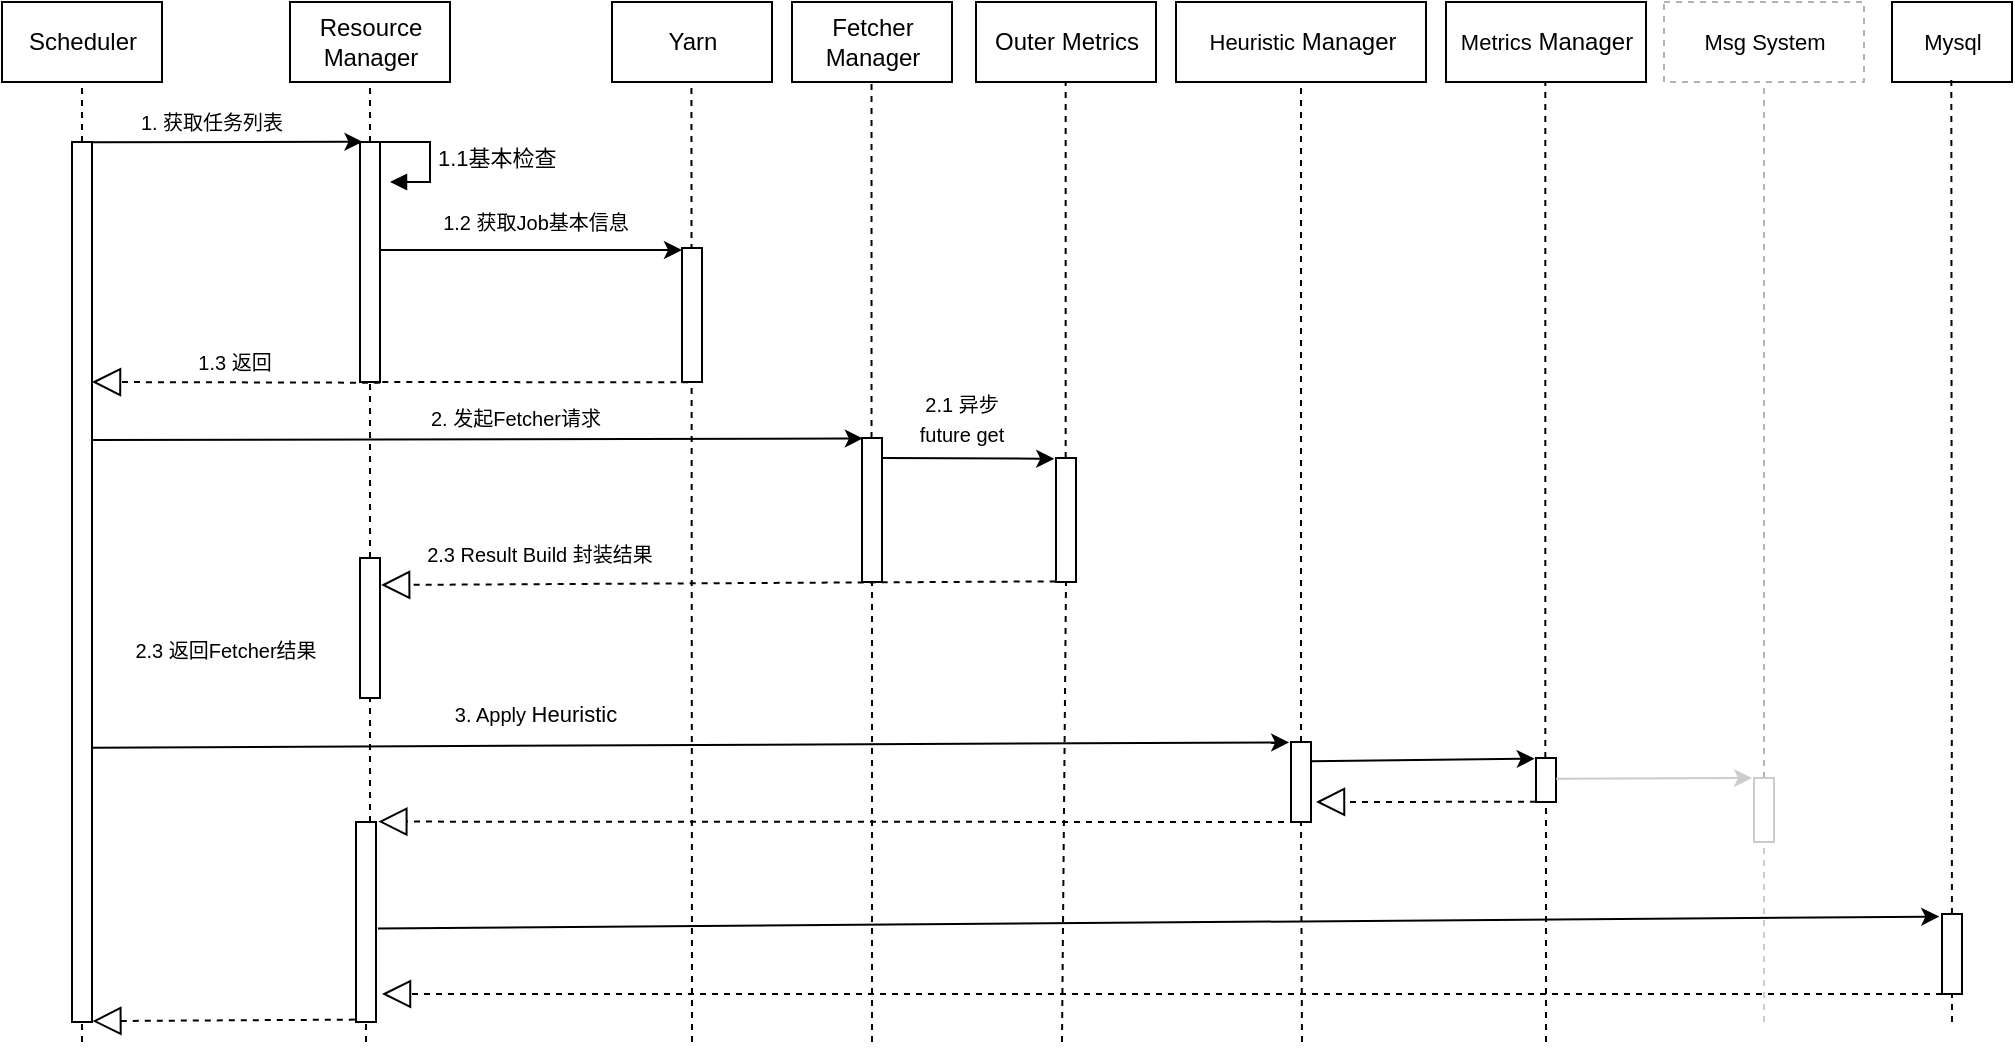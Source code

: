 <mxfile version="13.6.6" type="github">
  <diagram id="5aAfgGovn8YOcxr-3ory" name="Page-1">
    <mxGraphModel dx="1188" dy="643" grid="1" gridSize="10" guides="1" tooltips="1" connect="1" arrows="1" fold="1" page="1" pageScale="1" pageWidth="1200" pageHeight="1920" math="0" shadow="0">
      <root>
        <mxCell id="0" />
        <mxCell id="1" parent="0" />
        <mxCell id="QjIzyJawKiu5ySrEtMav-4" value="Scheduler" style="html=1;" vertex="1" parent="1">
          <mxGeometry x="110" y="90" width="80" height="40" as="geometry" />
        </mxCell>
        <mxCell id="QjIzyJawKiu5ySrEtMav-8" value="" style="endArrow=none;dashed=1;html=1;entryX=0.5;entryY=1;entryDx=0;entryDy=0;" edge="1" parent="1" target="QjIzyJawKiu5ySrEtMav-4">
          <mxGeometry width="50" height="50" relative="1" as="geometry">
            <mxPoint x="150" y="610" as="sourcePoint" />
            <mxPoint x="315" y="180" as="targetPoint" />
          </mxGeometry>
        </mxCell>
        <mxCell id="QjIzyJawKiu5ySrEtMav-3" value="" style="html=1;points=[];perimeter=orthogonalPerimeter;" vertex="1" parent="1">
          <mxGeometry x="145" y="160" width="10" height="440" as="geometry" />
        </mxCell>
        <mxCell id="QjIzyJawKiu5ySrEtMav-9" value="Resource&lt;br&gt;Manager" style="html=1;" vertex="1" parent="1">
          <mxGeometry x="254" y="90" width="80" height="40" as="geometry" />
        </mxCell>
        <mxCell id="QjIzyJawKiu5ySrEtMav-10" value="" style="endArrow=none;dashed=1;html=1;entryX=0.5;entryY=1;entryDx=0;entryDy=0;" edge="1" parent="1" source="QjIzyJawKiu5ySrEtMav-11" target="QjIzyJawKiu5ySrEtMav-9">
          <mxGeometry width="50" height="50" relative="1" as="geometry">
            <mxPoint x="294" y="420" as="sourcePoint" />
            <mxPoint x="314" y="140" as="targetPoint" />
          </mxGeometry>
        </mxCell>
        <mxCell id="QjIzyJawKiu5ySrEtMav-11" value="" style="html=1;points=[];perimeter=orthogonalPerimeter;" vertex="1" parent="1">
          <mxGeometry x="289" y="160" width="10" height="120" as="geometry" />
        </mxCell>
        <mxCell id="QjIzyJawKiu5ySrEtMav-12" value="" style="endArrow=none;dashed=1;html=1;entryX=0.5;entryY=1;entryDx=0;entryDy=0;" edge="1" parent="1" source="QjIzyJawKiu5ySrEtMav-56" target="QjIzyJawKiu5ySrEtMav-11">
          <mxGeometry width="50" height="50" relative="1" as="geometry">
            <mxPoint x="294" y="420.0" as="sourcePoint" />
            <mxPoint x="294" y="130" as="targetPoint" />
          </mxGeometry>
        </mxCell>
        <mxCell id="QjIzyJawKiu5ySrEtMav-15" value="" style="endArrow=classic;html=1;exitX=1.001;exitY=0.001;exitDx=0;exitDy=0;exitPerimeter=0;entryX=0.123;entryY=-0.001;entryDx=0;entryDy=0;entryPerimeter=0;" edge="1" parent="1" target="QjIzyJawKiu5ySrEtMav-11">
          <mxGeometry width="50" height="50" relative="1" as="geometry">
            <mxPoint x="155.01" y="160.08" as="sourcePoint" />
            <mxPoint x="279.44" y="160.08" as="targetPoint" />
          </mxGeometry>
        </mxCell>
        <mxCell id="QjIzyJawKiu5ySrEtMav-16" value="&lt;font style=&quot;font-size: 10px&quot;&gt;1. 获取任务列表&lt;/font&gt;" style="text;html=1;strokeColor=none;fillColor=none;align=center;verticalAlign=middle;whiteSpace=wrap;rounded=0;" vertex="1" parent="1">
          <mxGeometry x="160" y="140" width="110" height="20" as="geometry" />
        </mxCell>
        <mxCell id="QjIzyJawKiu5ySrEtMav-20" value="1.1基本检查&amp;nbsp;" style="edgeStyle=orthogonalEdgeStyle;html=1;align=left;spacingLeft=2;endArrow=block;rounded=0;entryX=1;entryY=0;" edge="1" parent="1">
          <mxGeometry relative="1" as="geometry">
            <mxPoint x="299" y="160" as="sourcePoint" />
            <Array as="points">
              <mxPoint x="324" y="160" />
            </Array>
            <mxPoint x="304" y="180" as="targetPoint" />
          </mxGeometry>
        </mxCell>
        <mxCell id="QjIzyJawKiu5ySrEtMav-21" value="Fetcher&lt;br&gt;Manager" style="html=1;" vertex="1" parent="1">
          <mxGeometry x="505" y="90" width="80" height="40" as="geometry" />
        </mxCell>
        <mxCell id="QjIzyJawKiu5ySrEtMav-22" value="Outer Metrics" style="html=1;" vertex="1" parent="1">
          <mxGeometry x="597" y="90" width="90" height="40" as="geometry" />
        </mxCell>
        <mxCell id="QjIzyJawKiu5ySrEtMav-24" value="Yarn" style="html=1;" vertex="1" parent="1">
          <mxGeometry x="415" y="90" width="80" height="40" as="geometry" />
        </mxCell>
        <mxCell id="QjIzyJawKiu5ySrEtMav-25" value="" style="endArrow=none;dashed=1;html=1;entryX=0.5;entryY=1;entryDx=0;entryDy=0;" edge="1" parent="1">
          <mxGeometry width="50" height="50" relative="1" as="geometry">
            <mxPoint x="455" y="610" as="sourcePoint" />
            <mxPoint x="454.71" y="130" as="targetPoint" />
          </mxGeometry>
        </mxCell>
        <mxCell id="QjIzyJawKiu5ySrEtMav-26" value="" style="html=1;points=[];perimeter=orthogonalPerimeter;" vertex="1" parent="1">
          <mxGeometry x="450" y="213" width="10" height="67" as="geometry" />
        </mxCell>
        <mxCell id="QjIzyJawKiu5ySrEtMav-27" value="" style="endArrow=classic;html=1;exitX=0.986;exitY=0.488;exitDx=0;exitDy=0;exitPerimeter=0;" edge="1" parent="1" target="QjIzyJawKiu5ySrEtMav-26">
          <mxGeometry width="50" height="50" relative="1" as="geometry">
            <mxPoint x="298.86" y="214.04" as="sourcePoint" />
            <mxPoint x="440.22" y="275.0" as="targetPoint" />
          </mxGeometry>
        </mxCell>
        <mxCell id="QjIzyJawKiu5ySrEtMav-28" value="&lt;font style=&quot;font-size: 10px&quot;&gt;1.2 获取Job基本信息&lt;/font&gt;" style="text;html=1;strokeColor=none;fillColor=none;align=center;verticalAlign=middle;whiteSpace=wrap;rounded=0;" vertex="1" parent="1">
          <mxGeometry x="312" y="190" width="130" height="20" as="geometry" />
        </mxCell>
        <mxCell id="QjIzyJawKiu5ySrEtMav-30" value="&lt;font style=&quot;font-size: 10px&quot;&gt;1.3 返回&lt;/font&gt;" style="text;html=1;strokeColor=none;fillColor=none;align=center;verticalAlign=middle;whiteSpace=wrap;rounded=0;" vertex="1" parent="1">
          <mxGeometry x="195" y="260" width="63" height="20" as="geometry" />
        </mxCell>
        <mxCell id="QjIzyJawKiu5ySrEtMav-31" value="" style="endArrow=block;dashed=1;endFill=0;endSize=12;html=1;exitX=0.1;exitY=1;exitDx=0;exitDy=0;exitPerimeter=0;" edge="1" parent="1">
          <mxGeometry width="160" relative="1" as="geometry">
            <mxPoint x="299" y="280.36" as="sourcePoint" />
            <mxPoint x="155" y="280" as="targetPoint" />
          </mxGeometry>
        </mxCell>
        <mxCell id="QjIzyJawKiu5ySrEtMav-32" value="" style="endArrow=classic;html=1;exitX=1.014;exitY=0.895;exitDx=0;exitDy=0;exitPerimeter=0;entryX=0.044;entryY=0.003;entryDx=0;entryDy=0;entryPerimeter=0;" edge="1" parent="1" target="QjIzyJawKiu5ySrEtMav-34">
          <mxGeometry width="50" height="50" relative="1" as="geometry">
            <mxPoint x="155.14" y="309.05" as="sourcePoint" />
            <mxPoint x="585" y="309" as="targetPoint" />
          </mxGeometry>
        </mxCell>
        <mxCell id="QjIzyJawKiu5ySrEtMav-33" value="" style="endArrow=none;dashed=1;html=1;entryX=0.5;entryY=1;entryDx=0;entryDy=0;" edge="1" parent="1" source="QjIzyJawKiu5ySrEtMav-34">
          <mxGeometry width="50" height="50" relative="1" as="geometry">
            <mxPoint x="545.05" y="420" as="sourcePoint" />
            <mxPoint x="544.76" y="130" as="targetPoint" />
          </mxGeometry>
        </mxCell>
        <mxCell id="QjIzyJawKiu5ySrEtMav-34" value="" style="html=1;points=[];perimeter=orthogonalPerimeter;" vertex="1" parent="1">
          <mxGeometry x="540" y="308" width="10" height="72" as="geometry" />
        </mxCell>
        <mxCell id="QjIzyJawKiu5ySrEtMav-35" value="" style="endArrow=none;dashed=1;html=1;entryX=0.5;entryY=1;entryDx=0;entryDy=0;" edge="1" parent="1" target="QjIzyJawKiu5ySrEtMav-34">
          <mxGeometry width="50" height="50" relative="1" as="geometry">
            <mxPoint x="545" y="610" as="sourcePoint" />
            <mxPoint x="544.76" y="130" as="targetPoint" />
          </mxGeometry>
        </mxCell>
        <mxCell id="QjIzyJawKiu5ySrEtMav-36" value="" style="endArrow=none;dashed=1;html=1;exitX=0.314;exitY=1.002;exitDx=0;exitDy=0;exitPerimeter=0;" edge="1" parent="1" source="QjIzyJawKiu5ySrEtMav-26">
          <mxGeometry width="50" height="50" relative="1" as="geometry">
            <mxPoint x="465" y="430" as="sourcePoint" />
            <mxPoint x="295" y="280" as="targetPoint" />
          </mxGeometry>
        </mxCell>
        <mxCell id="QjIzyJawKiu5ySrEtMav-37" value="&lt;font style=&quot;font-size: 10px&quot;&gt;2. 发起Fetcher请求&lt;/font&gt;" style="text;html=1;strokeColor=none;fillColor=none;align=center;verticalAlign=middle;whiteSpace=wrap;rounded=0;" vertex="1" parent="1">
          <mxGeometry x="312" y="288" width="110" height="20" as="geometry" />
        </mxCell>
        <mxCell id="QjIzyJawKiu5ySrEtMav-39" value="" style="endArrow=none;dashed=1;html=1;entryX=0.5;entryY=1;entryDx=0;entryDy=0;" edge="1" parent="1" source="QjIzyJawKiu5ySrEtMav-42">
          <mxGeometry width="50" height="50" relative="1" as="geometry">
            <mxPoint x="642" y="420" as="sourcePoint" />
            <mxPoint x="641.83" y="130" as="targetPoint" />
          </mxGeometry>
        </mxCell>
        <mxCell id="QjIzyJawKiu5ySrEtMav-42" value="" style="html=1;points=[];perimeter=orthogonalPerimeter;" vertex="1" parent="1">
          <mxGeometry x="637" y="318" width="10" height="62" as="geometry" />
        </mxCell>
        <mxCell id="QjIzyJawKiu5ySrEtMav-43" value="" style="endArrow=none;dashed=1;html=1;entryX=0.5;entryY=1;entryDx=0;entryDy=0;" edge="1" parent="1" target="QjIzyJawKiu5ySrEtMav-42">
          <mxGeometry width="50" height="50" relative="1" as="geometry">
            <mxPoint x="640" y="610" as="sourcePoint" />
            <mxPoint x="641.83" y="130" as="targetPoint" />
          </mxGeometry>
        </mxCell>
        <mxCell id="QjIzyJawKiu5ySrEtMav-48" value="" style="endArrow=classic;html=1;entryX=-0.088;entryY=0.006;entryDx=0;entryDy=0;entryPerimeter=0;" edge="1" parent="1" target="QjIzyJawKiu5ySrEtMav-42">
          <mxGeometry width="50" height="50" relative="1" as="geometry">
            <mxPoint x="550" y="318" as="sourcePoint" />
            <mxPoint x="624" y="319" as="targetPoint" />
          </mxGeometry>
        </mxCell>
        <mxCell id="QjIzyJawKiu5ySrEtMav-51" value="" style="endArrow=block;dashed=1;endFill=0;endSize=12;html=1;exitX=-0.017;exitY=0.995;exitDx=0;exitDy=0;exitPerimeter=0;entryX=1.056;entryY=0.193;entryDx=0;entryDy=0;entryPerimeter=0;" edge="1" parent="1" source="QjIzyJawKiu5ySrEtMav-42" target="QjIzyJawKiu5ySrEtMav-56">
          <mxGeometry width="160" relative="1" as="geometry">
            <mxPoint x="694" y="340.36" as="sourcePoint" />
            <mxPoint x="550" y="340.0" as="targetPoint" />
          </mxGeometry>
        </mxCell>
        <mxCell id="QjIzyJawKiu5ySrEtMav-54" value="&lt;font&gt;&lt;span style=&quot;font-size: 10px&quot;&gt;2.1 异步 future&amp;nbsp;get&lt;/span&gt;&lt;/font&gt;" style="text;html=1;strokeColor=none;fillColor=none;align=center;verticalAlign=middle;whiteSpace=wrap;rounded=0;" vertex="1" parent="1">
          <mxGeometry x="555" y="284" width="70" height="28" as="geometry" />
        </mxCell>
        <mxCell id="QjIzyJawKiu5ySrEtMav-56" value="" style="html=1;points=[];perimeter=orthogonalPerimeter;" vertex="1" parent="1">
          <mxGeometry x="289" y="368" width="10" height="70" as="geometry" />
        </mxCell>
        <mxCell id="QjIzyJawKiu5ySrEtMav-57" value="" style="endArrow=none;dashed=1;html=1;entryX=0.5;entryY=1;entryDx=0;entryDy=0;" edge="1" parent="1" source="QjIzyJawKiu5ySrEtMav-82" target="QjIzyJawKiu5ySrEtMav-56">
          <mxGeometry width="50" height="50" relative="1" as="geometry">
            <mxPoint x="294" y="590" as="sourcePoint" />
            <mxPoint x="294" y="280.0" as="targetPoint" />
          </mxGeometry>
        </mxCell>
        <mxCell id="QjIzyJawKiu5ySrEtMav-58" value="&lt;font&gt;&lt;span style=&quot;font-size: 10px&quot;&gt;2.3 Result Build 封装结果&lt;/span&gt;&lt;/font&gt;&lt;span style=&quot;color: rgba(0 , 0 , 0 , 0) ; font-family: monospace ; font-size: 0px&quot;&gt;%3CmxGraphModel%3E%3Croot%3E%3CmxCell%20id%3D%220%22%2F%3E%3CmxCell%20id%3D%221%22%20parent%3D%220%22%2F%3E%3CmxCell%20id%3D%222%22%20value%3D%22%26lt%3Bfont%26gt%3B%26lt%3Bspan%20style%3D%26quot%3Bfont-size%3A%2010px%26quot%3B%26gt%3B2.1%20%E5%BC%82%E6%AD%A5%20future%26amp%3Bnbsp%3Bget%26lt%3B%2Fspan%26gt%3B%26lt%3B%2Ffont%26gt%3B%22%20style%3D%22text%3Bhtml%3D1%3BstrokeColor%3Dnone%3BfillColor%3Dnone%3Balign%3Dcenter%3BverticalAlign%3Dmiddle%3BwhiteSpace%3Dwrap%3Brounded%3D0%3B%22%20vertex%3D%221%22%20parent%3D%221%22%3E%3CmxGeometry%20x%3D%22650%22%20y%3D%22284%22%20width%3D%2270%22%20height%3D%2228%22%20as%3D%22geometry%22%2F%3E%3C%2FmxCell%3E%3C%2Froot%3E%3C%2FmxGraphMode&lt;/span&gt;" style="text;html=1;strokeColor=none;fillColor=none;align=center;verticalAlign=middle;whiteSpace=wrap;rounded=0;" vertex="1" parent="1">
          <mxGeometry x="289" y="352" width="180" height="28" as="geometry" />
        </mxCell>
        <mxCell id="QjIzyJawKiu5ySrEtMav-60" value="&lt;span style=&quot;font-size: 11px&quot;&gt;Heuristic&lt;/span&gt;&amp;nbsp;Manager" style="html=1;" vertex="1" parent="1">
          <mxGeometry x="697" y="90" width="125" height="40" as="geometry" />
        </mxCell>
        <mxCell id="QjIzyJawKiu5ySrEtMav-61" value="" style="endArrow=block;dashed=1;endFill=0;endSize=12;html=1;exitX=-0.06;exitY=0.988;exitDx=0;exitDy=0;exitPerimeter=0;entryX=1.02;entryY=0.999;entryDx=0;entryDy=0;entryPerimeter=0;" edge="1" parent="1" source="QjIzyJawKiu5ySrEtMav-82" target="QjIzyJawKiu5ySrEtMav-3">
          <mxGeometry width="160" relative="1" as="geometry">
            <mxPoint x="289" y="580.36" as="sourcePoint" />
            <mxPoint x="155" y="580" as="targetPoint" />
          </mxGeometry>
        </mxCell>
        <mxCell id="QjIzyJawKiu5ySrEtMav-62" value="&lt;span style=&quot;font-size: 10px&quot;&gt;2.3 返回Fetcher结果&lt;/span&gt;" style="text;html=1;strokeColor=none;fillColor=none;align=center;verticalAlign=middle;whiteSpace=wrap;rounded=0;" vertex="1" parent="1">
          <mxGeometry x="132" y="400" width="180" height="28" as="geometry" />
        </mxCell>
        <mxCell id="QjIzyJawKiu5ySrEtMav-63" value="" style="endArrow=none;dashed=1;html=1;entryX=0.5;entryY=1;entryDx=0;entryDy=0;" edge="1" parent="1" source="QjIzyJawKiu5ySrEtMav-65" target="QjIzyJawKiu5ySrEtMav-60">
          <mxGeometry width="50" height="50" relative="1" as="geometry">
            <mxPoint x="760" y="540" as="sourcePoint" />
            <mxPoint x="759.16" y="160" as="targetPoint" />
          </mxGeometry>
        </mxCell>
        <mxCell id="QjIzyJawKiu5ySrEtMav-64" value="" style="endArrow=classic;html=1;exitX=1.014;exitY=0.895;exitDx=0;exitDy=0;exitPerimeter=0;entryX=-0.091;entryY=0.005;entryDx=0;entryDy=0;entryPerimeter=0;" edge="1" parent="1" target="QjIzyJawKiu5ySrEtMav-65">
          <mxGeometry width="50" height="50" relative="1" as="geometry">
            <mxPoint x="154.7" y="462.83" as="sourcePoint" />
            <mxPoint x="540.0" y="461.996" as="targetPoint" />
          </mxGeometry>
        </mxCell>
        <mxCell id="QjIzyJawKiu5ySrEtMav-65" value="" style="html=1;points=[];perimeter=orthogonalPerimeter;" vertex="1" parent="1">
          <mxGeometry x="754.5" y="460" width="10" height="40" as="geometry" />
        </mxCell>
        <mxCell id="QjIzyJawKiu5ySrEtMav-66" value="" style="endArrow=none;dashed=1;html=1;entryX=0.5;entryY=1;entryDx=0;entryDy=0;" edge="1" parent="1" target="QjIzyJawKiu5ySrEtMav-65">
          <mxGeometry width="50" height="50" relative="1" as="geometry">
            <mxPoint x="760" y="610" as="sourcePoint" />
            <mxPoint x="759.5" y="130" as="targetPoint" />
          </mxGeometry>
        </mxCell>
        <mxCell id="QjIzyJawKiu5ySrEtMav-67" value="&lt;span style=&quot;font-size: 10px&quot;&gt;3. Apply&amp;nbsp;&lt;/span&gt;&lt;span style=&quot;font-size: 11px&quot;&gt;Heuristic&lt;/span&gt;" style="text;html=1;strokeColor=none;fillColor=none;align=center;verticalAlign=middle;whiteSpace=wrap;rounded=0;" vertex="1" parent="1">
          <mxGeometry x="287" y="432" width="180" height="28" as="geometry" />
        </mxCell>
        <mxCell id="QjIzyJawKiu5ySrEtMav-68" value="&lt;span style=&quot;font-size: 11px&quot;&gt;Metrics&lt;/span&gt; Manager" style="html=1;" vertex="1" parent="1">
          <mxGeometry x="832" y="90" width="100" height="40" as="geometry" />
        </mxCell>
        <mxCell id="QjIzyJawKiu5ySrEtMav-69" value="" style="endArrow=none;dashed=1;html=1;entryX=0.5;entryY=1;entryDx=0;entryDy=0;" edge="1" parent="1" source="QjIzyJawKiu5ySrEtMav-71">
          <mxGeometry width="50" height="50" relative="1" as="geometry">
            <mxPoint x="882" y="550" as="sourcePoint" />
            <mxPoint x="881.66" y="130" as="targetPoint" />
          </mxGeometry>
        </mxCell>
        <mxCell id="QjIzyJawKiu5ySrEtMav-71" value="" style="html=1;points=[];perimeter=orthogonalPerimeter;" vertex="1" parent="1">
          <mxGeometry x="877" y="468" width="10" height="22" as="geometry" />
        </mxCell>
        <mxCell id="QjIzyJawKiu5ySrEtMav-72" value="" style="endArrow=none;dashed=1;html=1;entryX=0.5;entryY=1;entryDx=0;entryDy=0;" edge="1" parent="1" target="QjIzyJawKiu5ySrEtMav-71">
          <mxGeometry width="50" height="50" relative="1" as="geometry">
            <mxPoint x="882" y="610" as="sourcePoint" />
            <mxPoint x="881.66" y="130" as="targetPoint" />
          </mxGeometry>
        </mxCell>
        <mxCell id="QjIzyJawKiu5ySrEtMav-73" value="" style="endArrow=classic;html=1;exitX=0.983;exitY=0.242;exitDx=0;exitDy=0;exitPerimeter=0;entryX=-0.061;entryY=0.015;entryDx=0;entryDy=0;entryPerimeter=0;" edge="1" parent="1" source="QjIzyJawKiu5ySrEtMav-65" target="QjIzyJawKiu5ySrEtMav-71">
          <mxGeometry width="50" height="50" relative="1" as="geometry">
            <mxPoint x="807" y="500" as="sourcePoint" />
            <mxPoint x="875" y="468" as="targetPoint" />
          </mxGeometry>
        </mxCell>
        <mxCell id="QjIzyJawKiu5ySrEtMav-74" value="" style="endArrow=block;dashed=1;endFill=0;endSize=12;html=1;exitX=0.1;exitY=1;exitDx=0;exitDy=0;exitPerimeter=0;" edge="1" parent="1">
          <mxGeometry width="160" relative="1" as="geometry">
            <mxPoint x="877" y="489.88" as="sourcePoint" />
            <mxPoint x="767" y="490" as="targetPoint" />
          </mxGeometry>
        </mxCell>
        <mxCell id="QjIzyJawKiu5ySrEtMav-75" value="&lt;span style=&quot;font-size: 11px&quot;&gt;Msg System&lt;/span&gt;" style="html=1;dashed=1;strokeColor=#B3B3B3;" vertex="1" parent="1">
          <mxGeometry x="941" y="90" width="100" height="40" as="geometry" />
        </mxCell>
        <mxCell id="QjIzyJawKiu5ySrEtMav-77" value="" style="endArrow=none;dashed=1;html=1;entryX=0.5;entryY=1;entryDx=0;entryDy=0;strokeColor=#B3B3B3;" edge="1" parent="1" source="QjIzyJawKiu5ySrEtMav-78">
          <mxGeometry width="50" height="50" relative="1" as="geometry">
            <mxPoint x="991" y="550" as="sourcePoint" />
            <mxPoint x="991.0" y="130" as="targetPoint" />
          </mxGeometry>
        </mxCell>
        <mxCell id="QjIzyJawKiu5ySrEtMav-78" value="" style="html=1;points=[];perimeter=orthogonalPerimeter;strokeColor=#CCCCCC;" vertex="1" parent="1">
          <mxGeometry x="986" y="478" width="10" height="32" as="geometry" />
        </mxCell>
        <mxCell id="QjIzyJawKiu5ySrEtMav-79" value="" style="endArrow=none;dashed=1;html=1;entryX=0.5;entryY=1;entryDx=0;entryDy=0;strokeColor=#CCCCCC;" edge="1" parent="1" target="QjIzyJawKiu5ySrEtMav-78">
          <mxGeometry width="50" height="50" relative="1" as="geometry">
            <mxPoint x="991" y="600" as="sourcePoint" />
            <mxPoint x="991" y="130" as="targetPoint" />
          </mxGeometry>
        </mxCell>
        <mxCell id="QjIzyJawKiu5ySrEtMav-80" value="" style="endArrow=classic;html=1;exitX=1.009;exitY=0.47;exitDx=0;exitDy=0;exitPerimeter=0;strokeColor=#CCCCCC;" edge="1" parent="1" source="QjIzyJawKiu5ySrEtMav-71">
          <mxGeometry width="50" height="50" relative="1" as="geometry">
            <mxPoint x="887.94" y="479.68" as="sourcePoint" />
            <mxPoint x="985" y="478" as="targetPoint" />
          </mxGeometry>
        </mxCell>
        <mxCell id="QjIzyJawKiu5ySrEtMav-81" value="" style="endArrow=block;dashed=1;endFill=0;endSize=12;html=1;exitX=0.1;exitY=1;exitDx=0;exitDy=0;exitPerimeter=0;entryX=1.117;entryY=-0.002;entryDx=0;entryDy=0;entryPerimeter=0;" edge="1" parent="1" target="QjIzyJawKiu5ySrEtMav-82">
          <mxGeometry width="160" relative="1" as="geometry">
            <mxPoint x="757" y="500" as="sourcePoint" />
            <mxPoint x="305" y="500" as="targetPoint" />
          </mxGeometry>
        </mxCell>
        <mxCell id="QjIzyJawKiu5ySrEtMav-82" value="" style="html=1;points=[];perimeter=orthogonalPerimeter;" vertex="1" parent="1">
          <mxGeometry x="287" y="500" width="10" height="100" as="geometry" />
        </mxCell>
        <mxCell id="QjIzyJawKiu5ySrEtMav-83" value="" style="endArrow=none;dashed=1;html=1;entryX=0.5;entryY=1;entryDx=0;entryDy=0;" edge="1" parent="1" target="QjIzyJawKiu5ySrEtMav-82">
          <mxGeometry width="50" height="50" relative="1" as="geometry">
            <mxPoint x="292" y="610" as="sourcePoint" />
            <mxPoint x="294" y="438" as="targetPoint" />
          </mxGeometry>
        </mxCell>
        <mxCell id="QjIzyJawKiu5ySrEtMav-84" value="&lt;span style=&quot;font-size: 11px&quot;&gt;Mysql&lt;/span&gt;" style="html=1;" vertex="1" parent="1">
          <mxGeometry x="1055" y="90" width="60" height="40" as="geometry" />
        </mxCell>
        <mxCell id="QjIzyJawKiu5ySrEtMav-85" value="" style="endArrow=none;dashed=1;html=1;entryX=0.5;entryY=1;entryDx=0;entryDy=0;" edge="1" parent="1">
          <mxGeometry width="50" height="50" relative="1" as="geometry">
            <mxPoint x="1085" y="600" as="sourcePoint" />
            <mxPoint x="1084.66" y="129" as="targetPoint" />
          </mxGeometry>
        </mxCell>
        <mxCell id="QjIzyJawKiu5ySrEtMav-86" value="" style="html=1;points=[];perimeter=orthogonalPerimeter;" vertex="1" parent="1">
          <mxGeometry x="1080" y="546" width="10" height="40" as="geometry" />
        </mxCell>
        <mxCell id="QjIzyJawKiu5ySrEtMav-88" value="" style="endArrow=classic;html=1;entryX=-0.138;entryY=0.032;entryDx=0;entryDy=0;entryPerimeter=0;exitX=1.1;exitY=0.532;exitDx=0;exitDy=0;exitPerimeter=0;" edge="1" parent="1" source="QjIzyJawKiu5ySrEtMav-82" target="QjIzyJawKiu5ySrEtMav-86">
          <mxGeometry width="50" height="50" relative="1" as="geometry">
            <mxPoint x="300" y="550" as="sourcePoint" />
            <mxPoint x="1070" y="548" as="targetPoint" />
          </mxGeometry>
        </mxCell>
        <mxCell id="QjIzyJawKiu5ySrEtMav-89" value="" style="endArrow=block;dashed=1;endFill=0;endSize=12;html=1;exitX=0.1;exitY=1;exitDx=0;exitDy=0;exitPerimeter=0;" edge="1" parent="1">
          <mxGeometry width="160" relative="1" as="geometry">
            <mxPoint x="1080" y="586" as="sourcePoint" />
            <mxPoint x="300" y="586" as="targetPoint" />
          </mxGeometry>
        </mxCell>
      </root>
    </mxGraphModel>
  </diagram>
</mxfile>
